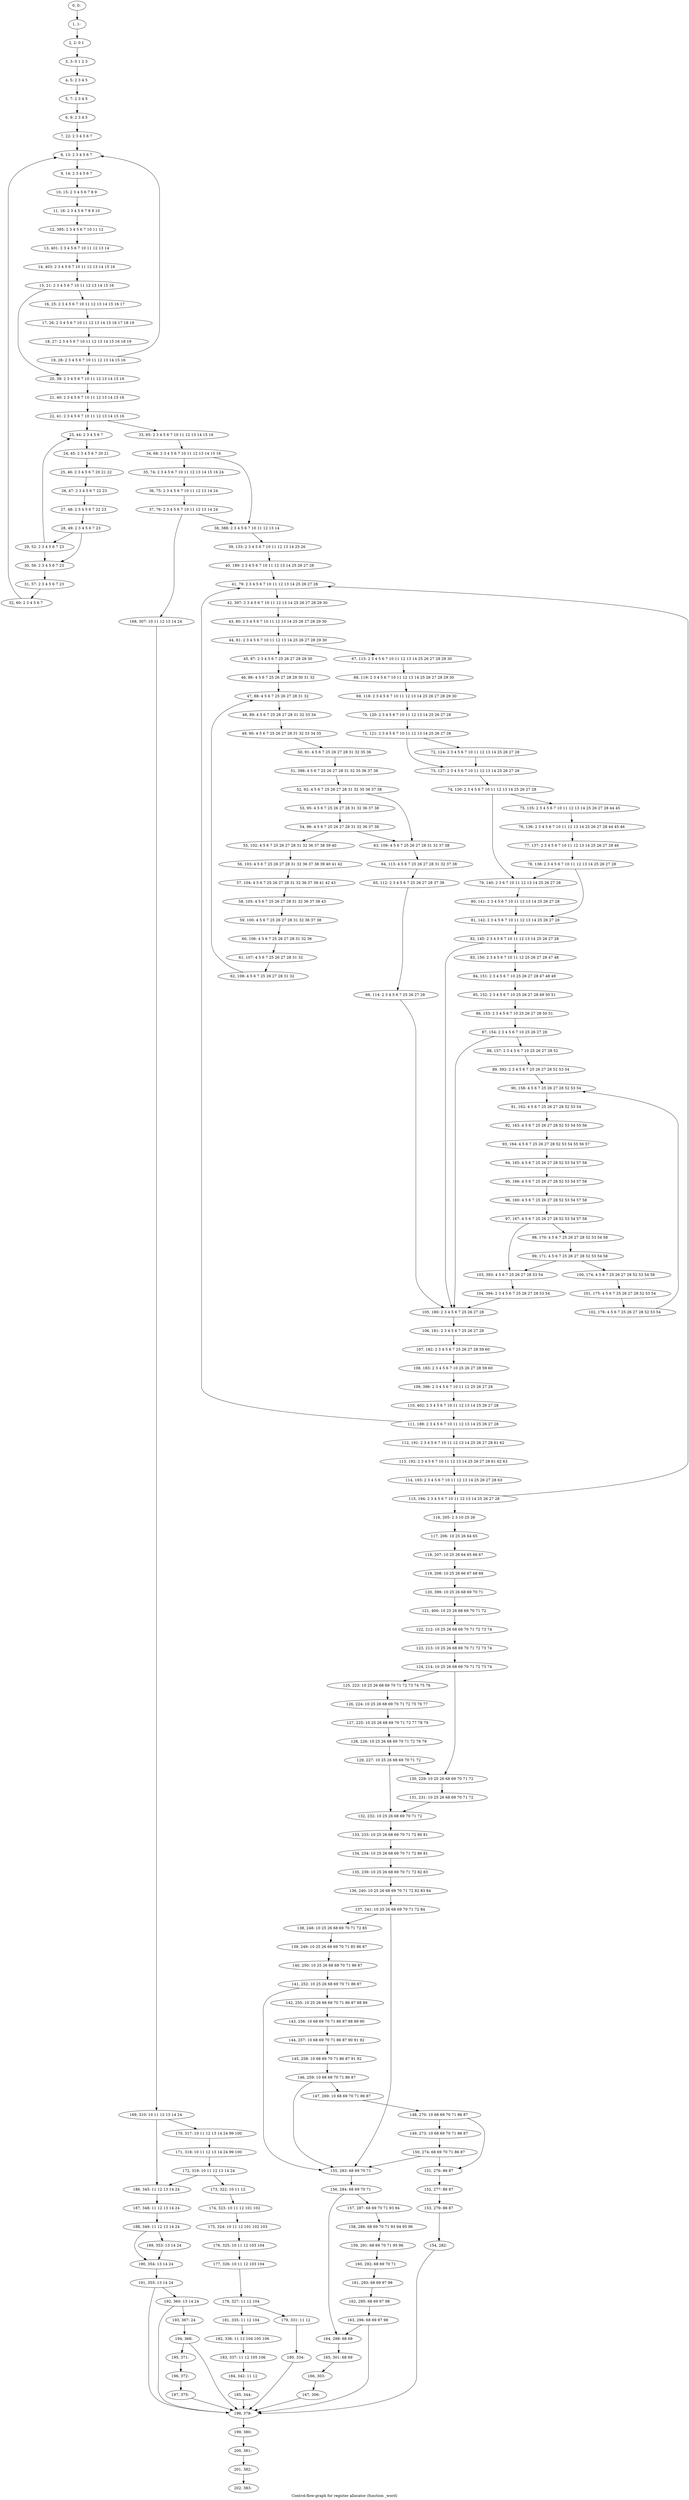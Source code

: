 digraph G {
graph [label="Control-flow-graph for register allocator (function _word)"]
0[label="0, 0: "];
1[label="1, 1: "];
2[label="2, 2: 0 1 "];
3[label="3, 3: 0 1 2 3 "];
4[label="4, 5: 2 3 4 5 "];
5[label="5, 7: 2 3 4 5 "];
6[label="6, 9: 2 3 4 5 "];
7[label="7, 22: 2 3 4 5 6 7 "];
8[label="8, 13: 2 3 4 5 6 7 "];
9[label="9, 14: 2 3 4 5 6 7 "];
10[label="10, 15: 2 3 4 5 6 7 8 9 "];
11[label="11, 16: 2 3 4 5 6 7 8 9 10 "];
12[label="12, 395: 2 3 4 5 6 7 10 11 12 "];
13[label="13, 401: 2 3 4 5 6 7 10 11 12 13 14 "];
14[label="14, 403: 2 3 4 5 6 7 10 11 12 13 14 15 16 "];
15[label="15, 21: 2 3 4 5 6 7 10 11 12 13 14 15 16 "];
16[label="16, 25: 2 3 4 5 6 7 10 11 12 13 14 15 16 17 "];
17[label="17, 26: 2 3 4 5 6 7 10 11 12 13 14 15 16 17 18 19 "];
18[label="18, 27: 2 3 4 5 6 7 10 11 12 13 14 15 16 18 19 "];
19[label="19, 28: 2 3 4 5 6 7 10 11 12 13 14 15 16 "];
20[label="20, 39: 2 3 4 5 6 7 10 11 12 13 14 15 16 "];
21[label="21, 40: 2 3 4 5 6 7 10 11 12 13 14 15 16 "];
22[label="22, 41: 2 3 4 5 6 7 10 11 12 13 14 15 16 "];
23[label="23, 44: 2 3 4 5 6 7 "];
24[label="24, 45: 2 3 4 5 6 7 20 21 "];
25[label="25, 46: 2 3 4 5 6 7 20 21 22 "];
26[label="26, 47: 2 3 4 5 6 7 22 23 "];
27[label="27, 48: 2 3 4 5 6 7 22 23 "];
28[label="28, 49: 2 3 4 5 6 7 23 "];
29[label="29, 52: 2 3 4 5 6 7 23 "];
30[label="30, 56: 2 3 4 5 6 7 23 "];
31[label="31, 57: 2 3 4 5 6 7 23 "];
32[label="32, 60: 2 3 4 5 6 7 "];
33[label="33, 65: 2 3 4 5 6 7 10 11 12 13 14 15 16 "];
34[label="34, 68: 2 3 4 5 6 7 10 11 12 13 14 15 16 "];
35[label="35, 74: 2 3 4 5 6 7 10 11 12 13 14 15 16 24 "];
36[label="36, 75: 2 3 4 5 6 7 10 11 12 13 14 24 "];
37[label="37, 76: 2 3 4 5 6 7 10 11 12 13 14 24 "];
38[label="38, 388: 2 3 4 5 6 7 10 11 12 13 14 "];
39[label="39, 133: 2 3 4 5 6 7 10 11 12 13 14 25 26 "];
40[label="40, 189: 2 3 4 5 6 7 10 11 12 13 14 25 26 27 28 "];
41[label="41, 79: 2 3 4 5 6 7 10 11 12 13 14 25 26 27 28 "];
42[label="42, 397: 2 3 4 5 6 7 10 11 12 13 14 25 26 27 28 29 30 "];
43[label="43, 80: 2 3 4 5 6 7 10 11 12 13 14 25 26 27 28 29 30 "];
44[label="44, 81: 2 3 4 5 6 7 10 11 12 13 14 25 26 27 28 29 30 "];
45[label="45, 87: 2 3 4 5 6 7 25 26 27 28 29 30 "];
46[label="46, 86: 4 5 6 7 25 26 27 28 29 30 31 32 "];
47[label="47, 88: 4 5 6 7 25 26 27 28 31 32 "];
48[label="48, 89: 4 5 6 7 25 26 27 28 31 32 33 34 "];
49[label="49, 90: 4 5 6 7 25 26 27 28 31 32 33 34 35 "];
50[label="50, 91: 4 5 6 7 25 26 27 28 31 32 35 36 "];
51[label="51, 398: 4 5 6 7 25 26 27 28 31 32 35 36 37 38 "];
52[label="52, 92: 4 5 6 7 25 26 27 28 31 32 35 36 37 38 "];
53[label="53, 95: 4 5 6 7 25 26 27 28 31 32 36 37 38 "];
54[label="54, 96: 4 5 6 7 25 26 27 28 31 32 36 37 38 "];
55[label="55, 102: 4 5 6 7 25 26 27 28 31 32 36 37 38 39 40 "];
56[label="56, 103: 4 5 6 7 25 26 27 28 31 32 36 37 38 39 40 41 42 "];
57[label="57, 104: 4 5 6 7 25 26 27 28 31 32 36 37 38 41 42 43 "];
58[label="58, 105: 4 5 6 7 25 26 27 28 31 32 36 37 38 43 "];
59[label="59, 100: 4 5 6 7 25 26 27 28 31 32 36 37 38 "];
60[label="60, 106: 4 5 6 7 25 26 27 28 31 32 36 "];
61[label="61, 107: 4 5 6 7 25 26 27 28 31 32 "];
62[label="62, 108: 4 5 6 7 25 26 27 28 31 32 "];
63[label="63, 109: 4 5 6 7 25 26 27 28 31 32 37 38 "];
64[label="64, 113: 4 5 6 7 25 26 27 28 31 32 37 38 "];
65[label="65, 112: 2 3 4 5 6 7 25 26 27 28 37 38 "];
66[label="66, 114: 2 3 4 5 6 7 25 26 27 28 "];
67[label="67, 115: 2 3 4 5 6 7 10 11 12 13 14 25 26 27 28 29 30 "];
68[label="68, 119: 2 3 4 5 6 7 10 11 12 13 14 25 26 27 28 29 30 "];
69[label="69, 118: 2 3 4 5 6 7 10 11 12 13 14 25 26 27 28 29 30 "];
70[label="70, 120: 2 3 4 5 6 7 10 11 12 13 14 25 26 27 28 "];
71[label="71, 121: 2 3 4 5 6 7 10 11 12 13 14 25 26 27 28 "];
72[label="72, 124: 2 3 4 5 6 7 10 11 12 13 14 25 26 27 28 "];
73[label="73, 127: 2 3 4 5 6 7 10 11 12 13 14 25 26 27 28 "];
74[label="74, 130: 2 3 4 5 6 7 10 11 12 13 14 25 26 27 28 "];
75[label="75, 135: 2 3 4 5 6 7 10 11 12 13 14 25 26 27 28 44 45 "];
76[label="76, 136: 2 3 4 5 6 7 10 11 12 13 14 25 26 27 28 44 45 46 "];
77[label="77, 137: 2 3 4 5 6 7 10 11 12 13 14 25 26 27 28 46 "];
78[label="78, 138: 2 3 4 5 6 7 10 11 12 13 14 25 26 27 28 "];
79[label="79, 140: 2 3 6 7 10 11 12 13 14 25 26 27 28 "];
80[label="80, 141: 2 3 4 5 6 7 10 11 12 13 14 25 26 27 28 "];
81[label="81, 142: 2 3 4 5 6 7 10 11 12 13 14 25 26 27 28 "];
82[label="82, 145: 2 3 4 5 6 7 10 11 12 13 14 25 26 27 28 "];
83[label="83, 150: 2 3 4 5 6 7 10 11 12 25 26 27 28 47 48 "];
84[label="84, 151: 2 3 4 5 6 7 10 25 26 27 28 47 48 49 "];
85[label="85, 152: 2 3 4 5 6 7 10 25 26 27 28 49 50 51 "];
86[label="86, 153: 2 3 4 5 6 7 10 25 26 27 28 50 51 "];
87[label="87, 154: 2 3 4 5 6 7 10 25 26 27 28 "];
88[label="88, 157: 2 3 4 5 6 7 10 25 26 27 28 52 "];
89[label="89, 392: 2 3 4 5 6 7 25 26 27 28 52 53 54 "];
90[label="90, 158: 4 5 6 7 25 26 27 28 52 53 54 "];
91[label="91, 162: 4 5 6 7 25 26 27 28 52 53 54 "];
92[label="92, 163: 4 5 6 7 25 26 27 28 52 53 54 55 56 "];
93[label="93, 164: 4 5 6 7 25 26 27 28 52 53 54 55 56 57 "];
94[label="94, 165: 4 5 6 7 25 26 27 28 52 53 54 57 58 "];
95[label="95, 166: 4 5 6 7 25 26 27 28 52 53 54 57 58 "];
96[label="96, 160: 4 5 6 7 25 26 27 28 52 53 54 57 58 "];
97[label="97, 167: 4 5 6 7 25 26 27 28 52 53 54 57 58 "];
98[label="98, 170: 4 5 6 7 25 26 27 28 52 53 54 58 "];
99[label="99, 171: 4 5 6 7 25 26 27 28 52 53 54 58 "];
100[label="100, 174: 4 5 6 7 25 26 27 28 52 53 54 58 "];
101[label="101, 175: 4 5 6 7 25 26 27 28 52 53 54 "];
102[label="102, 176: 4 5 6 7 25 26 27 28 52 53 54 "];
103[label="103, 393: 4 5 6 7 25 26 27 28 53 54 "];
104[label="104, 394: 2 3 4 5 6 7 25 26 27 28 53 54 "];
105[label="105, 180: 2 3 4 5 6 7 25 26 27 28 "];
106[label="106, 181: 2 3 4 5 6 7 25 26 27 28 "];
107[label="107, 182: 2 3 4 5 6 7 25 26 27 28 59 60 "];
108[label="108, 183: 2 3 4 5 6 7 10 25 26 27 28 59 60 "];
109[label="109, 396: 2 3 4 5 6 7 10 11 12 25 26 27 28 "];
110[label="110, 402: 2 3 4 5 6 7 10 11 12 13 14 25 26 27 28 "];
111[label="111, 188: 2 3 4 5 6 7 10 11 12 13 14 25 26 27 28 "];
112[label="112, 191: 2 3 4 5 6 7 10 11 12 13 14 25 26 27 28 61 62 "];
113[label="113, 192: 2 3 4 5 6 7 10 11 12 13 14 25 26 27 28 61 62 63 "];
114[label="114, 193: 2 3 4 5 6 7 10 11 12 13 14 25 26 27 28 63 "];
115[label="115, 194: 2 3 4 5 6 7 10 11 12 13 14 25 26 27 28 "];
116[label="116, 205: 2 3 10 25 26 "];
117[label="117, 206: 10 25 26 64 65 "];
118[label="118, 207: 10 25 26 64 65 66 67 "];
119[label="119, 208: 10 25 26 66 67 68 69 "];
120[label="120, 399: 10 25 26 68 69 70 71 "];
121[label="121, 400: 10 25 26 68 69 70 71 72 "];
122[label="122, 212: 10 25 26 68 69 70 71 72 73 74 "];
123[label="123, 213: 10 25 26 68 69 70 71 72 73 74 "];
124[label="124, 214: 10 25 26 68 69 70 71 72 73 74 "];
125[label="125, 223: 10 25 26 68 69 70 71 72 73 74 75 76 "];
126[label="126, 224: 10 25 26 68 69 70 71 72 75 76 77 "];
127[label="127, 225: 10 25 26 68 69 70 71 72 77 78 79 "];
128[label="128, 226: 10 25 26 68 69 70 71 72 78 79 "];
129[label="129, 227: 10 25 26 68 69 70 71 72 "];
130[label="130, 229: 10 25 26 68 69 70 71 72 "];
131[label="131, 231: 10 25 26 68 69 70 71 72 "];
132[label="132, 232: 10 25 26 68 69 70 71 72 "];
133[label="133, 233: 10 25 26 68 69 70 71 72 80 81 "];
134[label="134, 234: 10 25 26 68 69 70 71 72 80 81 "];
135[label="135, 239: 10 25 26 68 69 70 71 72 82 83 "];
136[label="136, 240: 10 25 26 68 69 70 71 72 82 83 84 "];
137[label="137, 241: 10 25 26 68 69 70 71 72 84 "];
138[label="138, 248: 10 25 26 68 69 70 71 72 85 "];
139[label="139, 249: 10 25 26 68 69 70 71 85 86 87 "];
140[label="140, 250: 10 25 26 68 69 70 71 86 87 "];
141[label="141, 252: 10 25 26 68 69 70 71 86 87 "];
142[label="142, 255: 10 25 26 68 69 70 71 86 87 88 89 "];
143[label="143, 256: 10 68 69 70 71 86 87 88 89 90 "];
144[label="144, 257: 10 68 69 70 71 86 87 90 91 92 "];
145[label="145, 258: 10 68 69 70 71 86 87 91 92 "];
146[label="146, 259: 10 68 69 70 71 86 87 "];
147[label="147, 269: 10 68 69 70 71 86 87 "];
148[label="148, 270: 10 68 69 70 71 86 87 "];
149[label="149, 273: 10 68 69 70 71 86 87 "];
150[label="150, 274: 68 69 70 71 86 87 "];
151[label="151, 276: 86 87 "];
152[label="152, 277: 86 87 "];
153[label="153, 279: 86 87 "];
154[label="154, 282: "];
155[label="155, 283: 68 69 70 71 "];
156[label="156, 284: 68 69 70 71 "];
157[label="157, 287: 68 69 70 71 93 94 "];
158[label="158, 288: 68 69 70 71 93 94 95 96 "];
159[label="159, 291: 68 69 70 71 95 96 "];
160[label="160, 292: 68 69 70 71 "];
161[label="161, 293: 68 69 97 98 "];
162[label="162, 295: 68 69 97 98 "];
163[label="163, 296: 68 69 97 98 "];
164[label="164, 298: 68 69 "];
165[label="165, 301: 68 69 "];
166[label="166, 303: "];
167[label="167, 306: "];
168[label="168, 307: 10 11 12 13 14 24 "];
169[label="169, 310: 10 11 12 13 14 24 "];
170[label="170, 317: 10 11 12 13 14 24 99 100 "];
171[label="171, 318: 10 11 12 13 14 24 99 100 "];
172[label="172, 319: 10 11 12 13 14 24 "];
173[label="173, 322: 10 11 12 "];
174[label="174, 323: 10 11 12 101 102 "];
175[label="175, 324: 10 11 12 101 102 103 "];
176[label="176, 325: 10 11 12 103 104 "];
177[label="177, 326: 10 11 12 103 104 "];
178[label="178, 327: 11 12 104 "];
179[label="179, 331: 11 12 "];
180[label="180, 334: "];
181[label="181, 335: 11 12 104 "];
182[label="182, 336: 11 12 104 105 106 "];
183[label="183, 337: 11 12 105 106 "];
184[label="184, 342: 11 12 "];
185[label="185, 344: "];
186[label="186, 345: 11 12 13 14 24 "];
187[label="187, 348: 11 12 13 14 24 "];
188[label="188, 349: 11 12 13 14 24 "];
189[label="189, 353: 13 14 24 "];
190[label="190, 354: 13 14 24 "];
191[label="191, 355: 13 14 24 "];
192[label="192, 360: 13 14 24 "];
193[label="193, 367: 24 "];
194[label="194, 368: "];
195[label="195, 371: "];
196[label="196, 372: "];
197[label="197, 375: "];
198[label="198, 378: "];
199[label="199, 380: "];
200[label="200, 381: "];
201[label="201, 382: "];
202[label="202, 383: "];
0->1 ;
1->2 ;
2->3 ;
3->4 ;
4->5 ;
5->6 ;
6->7 ;
7->8 ;
8->9 ;
9->10 ;
10->11 ;
11->12 ;
12->13 ;
13->14 ;
14->15 ;
15->16 ;
15->20 ;
16->17 ;
17->18 ;
18->19 ;
19->20 ;
19->8 ;
20->21 ;
21->22 ;
22->23 ;
22->33 ;
23->24 ;
24->25 ;
25->26 ;
26->27 ;
27->28 ;
28->29 ;
28->30 ;
29->30 ;
29->23 ;
30->31 ;
31->32 ;
32->8 ;
33->34 ;
34->35 ;
34->38 ;
35->36 ;
36->37 ;
37->38 ;
37->168 ;
38->39 ;
39->40 ;
40->41 ;
41->42 ;
42->43 ;
43->44 ;
44->45 ;
44->67 ;
45->46 ;
46->47 ;
47->48 ;
48->49 ;
49->50 ;
50->51 ;
51->52 ;
52->53 ;
52->63 ;
53->54 ;
54->55 ;
54->63 ;
55->56 ;
56->57 ;
57->58 ;
58->59 ;
59->60 ;
60->61 ;
61->62 ;
62->47 ;
63->64 ;
64->65 ;
65->66 ;
66->105 ;
67->68 ;
68->69 ;
69->70 ;
70->71 ;
71->72 ;
71->73 ;
72->73 ;
73->74 ;
74->75 ;
74->79 ;
75->76 ;
76->77 ;
77->78 ;
78->79 ;
78->81 ;
79->80 ;
80->81 ;
81->82 ;
82->83 ;
82->105 ;
83->84 ;
84->85 ;
85->86 ;
86->87 ;
87->88 ;
87->105 ;
88->89 ;
89->90 ;
90->91 ;
91->92 ;
92->93 ;
93->94 ;
94->95 ;
95->96 ;
96->97 ;
97->98 ;
97->103 ;
98->99 ;
99->100 ;
99->103 ;
100->101 ;
101->102 ;
102->90 ;
103->104 ;
104->105 ;
105->106 ;
106->107 ;
107->108 ;
108->109 ;
109->110 ;
110->111 ;
111->112 ;
111->41 ;
112->113 ;
113->114 ;
114->115 ;
115->116 ;
115->41 ;
116->117 ;
117->118 ;
118->119 ;
119->120 ;
120->121 ;
121->122 ;
122->123 ;
123->124 ;
124->125 ;
124->130 ;
125->126 ;
126->127 ;
127->128 ;
128->129 ;
129->130 ;
129->132 ;
130->131 ;
131->132 ;
132->133 ;
133->134 ;
134->135 ;
135->136 ;
136->137 ;
137->138 ;
137->155 ;
138->139 ;
139->140 ;
140->141 ;
141->142 ;
141->155 ;
142->143 ;
143->144 ;
144->145 ;
145->146 ;
146->147 ;
146->155 ;
147->148 ;
148->149 ;
148->151 ;
149->150 ;
150->151 ;
150->155 ;
151->152 ;
152->153 ;
153->154 ;
154->198 ;
155->156 ;
156->157 ;
156->164 ;
157->158 ;
158->159 ;
159->160 ;
160->161 ;
161->162 ;
162->163 ;
163->164 ;
163->198 ;
164->165 ;
165->166 ;
166->167 ;
167->198 ;
168->169 ;
169->170 ;
169->186 ;
170->171 ;
171->172 ;
172->173 ;
172->186 ;
173->174 ;
174->175 ;
175->176 ;
176->177 ;
177->178 ;
178->179 ;
178->181 ;
179->180 ;
180->198 ;
181->182 ;
182->183 ;
183->184 ;
184->185 ;
185->198 ;
186->187 ;
187->188 ;
188->189 ;
188->190 ;
189->190 ;
190->191 ;
191->192 ;
191->198 ;
192->193 ;
192->198 ;
193->194 ;
194->195 ;
194->198 ;
195->196 ;
196->197 ;
197->198 ;
198->199 ;
199->200 ;
200->201 ;
201->202 ;
}
